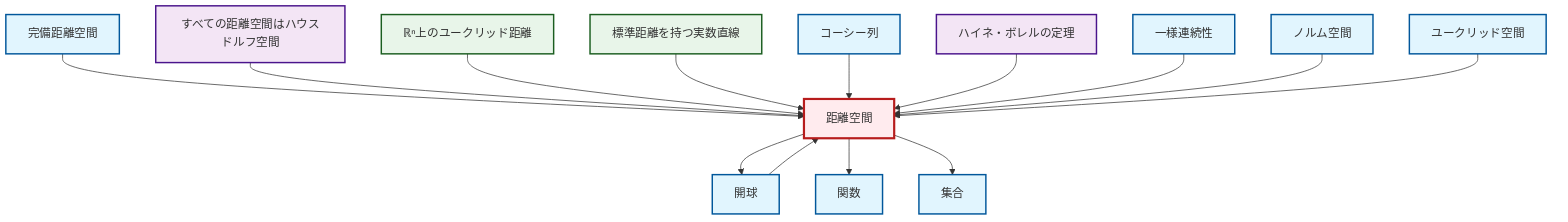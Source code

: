graph TD
    classDef definition fill:#e1f5fe,stroke:#01579b,stroke-width:2px
    classDef theorem fill:#f3e5f5,stroke:#4a148c,stroke-width:2px
    classDef axiom fill:#fff3e0,stroke:#e65100,stroke-width:2px
    classDef example fill:#e8f5e9,stroke:#1b5e20,stroke-width:2px
    classDef current fill:#ffebee,stroke:#b71c1c,stroke-width:3px
    def-set["集合"]:::definition
    def-normed-vector-space["ノルム空間"]:::definition
    def-complete-metric-space["完備距離空間"]:::definition
    ex-euclidean-metric["ℝⁿ上のユークリッド距離"]:::example
    def-metric-space["距離空間"]:::definition
    def-function["関数"]:::definition
    def-euclidean-space["ユークリッド空間"]:::definition
    thm-heine-borel["ハイネ・ボレルの定理"]:::theorem
    def-open-ball["開球"]:::definition
    def-uniform-continuity["一様連続性"]:::definition
    def-cauchy-sequence["コーシー列"]:::definition
    thm-metric-hausdorff["すべての距離空間はハウスドルフ空間"]:::theorem
    ex-real-line-metric["標準距離を持つ実数直線"]:::example
    def-complete-metric-space --> def-metric-space
    def-metric-space --> def-open-ball
    thm-metric-hausdorff --> def-metric-space
    ex-euclidean-metric --> def-metric-space
    ex-real-line-metric --> def-metric-space
    def-cauchy-sequence --> def-metric-space
    thm-heine-borel --> def-metric-space
    def-uniform-continuity --> def-metric-space
    def-metric-space --> def-function
    def-open-ball --> def-metric-space
    def-normed-vector-space --> def-metric-space
    def-euclidean-space --> def-metric-space
    def-metric-space --> def-set
    class def-metric-space current